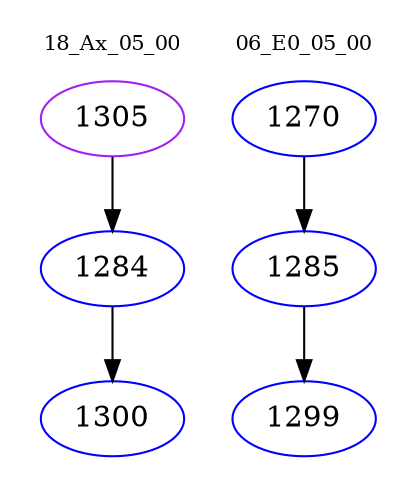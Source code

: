 digraph{
subgraph cluster_0 {
color = white
label = "18_Ax_05_00";
fontsize=10;
T0_1305 [label="1305", color="purple"]
T0_1305 -> T0_1284 [color="black"]
T0_1284 [label="1284", color="blue"]
T0_1284 -> T0_1300 [color="black"]
T0_1300 [label="1300", color="blue"]
}
subgraph cluster_1 {
color = white
label = "06_E0_05_00";
fontsize=10;
T1_1270 [label="1270", color="blue"]
T1_1270 -> T1_1285 [color="black"]
T1_1285 [label="1285", color="blue"]
T1_1285 -> T1_1299 [color="black"]
T1_1299 [label="1299", color="blue"]
}
}
